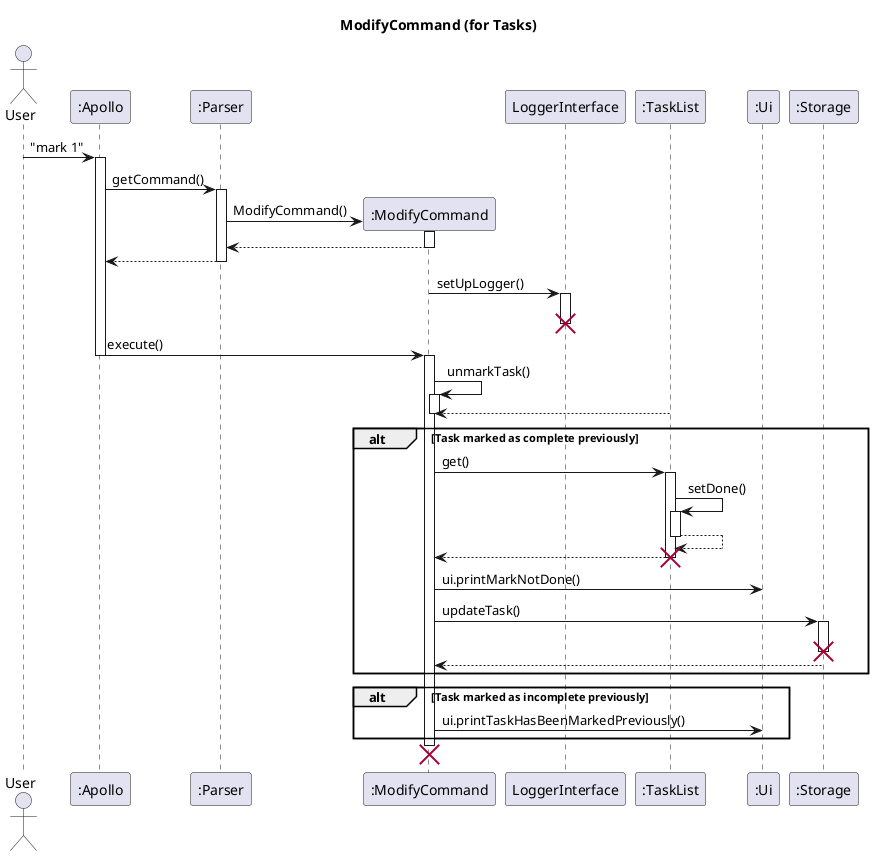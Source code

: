 @startuml
'https://plantuml.com/sequence-diagram

skinparam maxMessageSize 150
title ModifyCommand (for Tasks)

actor User
participant ":Apollo" as Apollo
participant ":Parser" as Parser
participant ":ModifyCommand" as modify
participant "LoggerInterface" as Logger
participant ":TaskList" as TaskList
participant ":Ui" as Ui
participant ":Storage" as Storage

User -> Apollo : "mark 1"
activate Apollo
Apollo -> Parser : getCommand()
activate Parser
Parser -> modify** : ModifyCommand()
modify++
return
return
modify -> Logger: setUpLogger()
activate Logger
deactivate Logger
destroy Logger

Apollo -> modify : execute()
Apollo--
activate modify
modify -> modify++ : unmarkTask()
TaskList --> modify
modify --
alt Task marked as complete previously
modify -> TaskList++: get()
TaskList -> TaskList ++ :setDone()
return
modify <-- TaskList--
destroy TaskList
modify -> Ui : ui.printMarkNotDone()
modify -> Storage ++: updateTask()
destroy Storage
return
end
alt Task marked as incomplete previously
modify -> Ui : ui.printTaskHasBeenMarkedPreviously()
end
destroy modify


@enduml